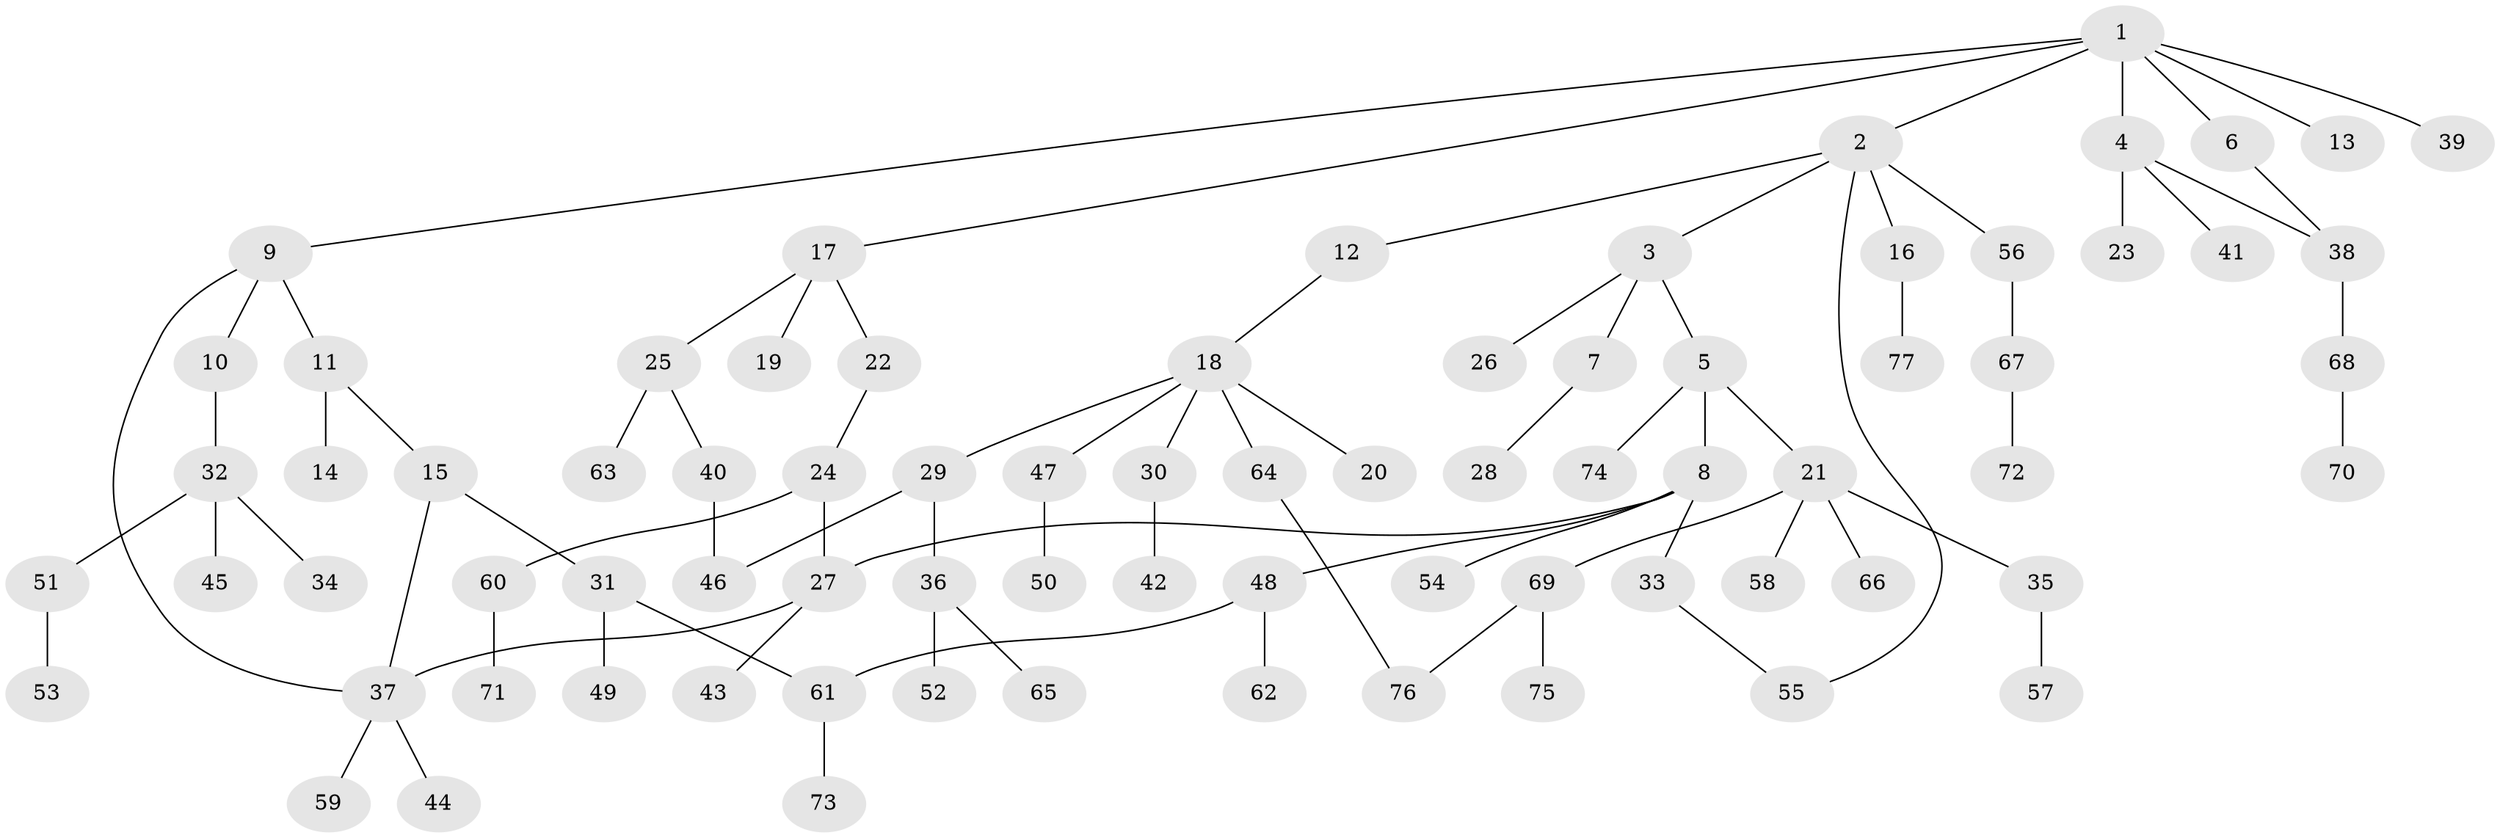 // Generated by graph-tools (version 1.1) at 2025/34/03/09/25 02:34:21]
// undirected, 77 vertices, 84 edges
graph export_dot {
graph [start="1"]
  node [color=gray90,style=filled];
  1;
  2;
  3;
  4;
  5;
  6;
  7;
  8;
  9;
  10;
  11;
  12;
  13;
  14;
  15;
  16;
  17;
  18;
  19;
  20;
  21;
  22;
  23;
  24;
  25;
  26;
  27;
  28;
  29;
  30;
  31;
  32;
  33;
  34;
  35;
  36;
  37;
  38;
  39;
  40;
  41;
  42;
  43;
  44;
  45;
  46;
  47;
  48;
  49;
  50;
  51;
  52;
  53;
  54;
  55;
  56;
  57;
  58;
  59;
  60;
  61;
  62;
  63;
  64;
  65;
  66;
  67;
  68;
  69;
  70;
  71;
  72;
  73;
  74;
  75;
  76;
  77;
  1 -- 2;
  1 -- 4;
  1 -- 6;
  1 -- 9;
  1 -- 13;
  1 -- 17;
  1 -- 39;
  2 -- 3;
  2 -- 12;
  2 -- 16;
  2 -- 56;
  2 -- 55;
  3 -- 5;
  3 -- 7;
  3 -- 26;
  4 -- 23;
  4 -- 41;
  4 -- 38;
  5 -- 8;
  5 -- 21;
  5 -- 74;
  6 -- 38;
  7 -- 28;
  8 -- 27;
  8 -- 33;
  8 -- 48;
  8 -- 54;
  9 -- 10;
  9 -- 11;
  9 -- 37;
  10 -- 32;
  11 -- 14;
  11 -- 15;
  12 -- 18;
  15 -- 31;
  15 -- 37;
  16 -- 77;
  17 -- 19;
  17 -- 22;
  17 -- 25;
  18 -- 20;
  18 -- 29;
  18 -- 30;
  18 -- 47;
  18 -- 64;
  21 -- 35;
  21 -- 58;
  21 -- 66;
  21 -- 69;
  22 -- 24;
  24 -- 60;
  24 -- 27;
  25 -- 40;
  25 -- 63;
  27 -- 37;
  27 -- 43;
  29 -- 36;
  29 -- 46;
  30 -- 42;
  31 -- 49;
  31 -- 61;
  32 -- 34;
  32 -- 45;
  32 -- 51;
  33 -- 55;
  35 -- 57;
  36 -- 52;
  36 -- 65;
  37 -- 44;
  37 -- 59;
  38 -- 68;
  40 -- 46;
  47 -- 50;
  48 -- 62;
  48 -- 61;
  51 -- 53;
  56 -- 67;
  60 -- 71;
  61 -- 73;
  64 -- 76;
  67 -- 72;
  68 -- 70;
  69 -- 75;
  69 -- 76;
}
